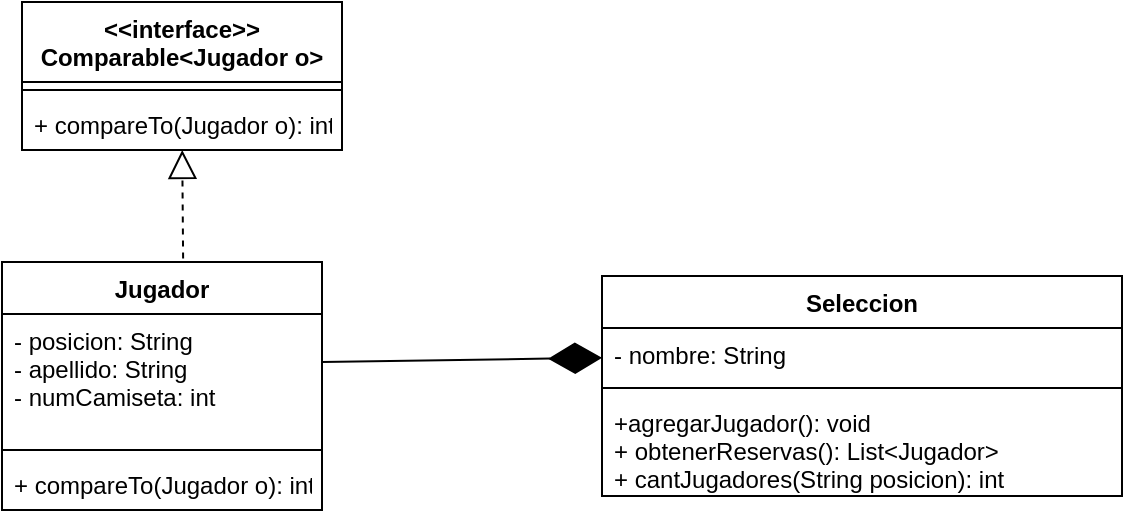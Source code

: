 <mxfile version="20.2.8" type="device"><diagram id="D1l39ejxvHAcyL6w1vol" name="Página-1"><mxGraphModel dx="924" dy="500" grid="1" gridSize="10" guides="1" tooltips="1" connect="1" arrows="1" fold="1" page="1" pageScale="1" pageWidth="827" pageHeight="1169" math="0" shadow="0"><root><mxCell id="0"/><mxCell id="1" parent="0"/><mxCell id="I2X70dDZeHebJRyr3E-0-1" value="Seleccion" style="swimlane;fontStyle=1;align=center;verticalAlign=top;childLayout=stackLayout;horizontal=1;startSize=26;horizontalStack=0;resizeParent=1;resizeParentMax=0;resizeLast=0;collapsible=1;marginBottom=0;" vertex="1" parent="1"><mxGeometry x="440" y="217" width="260" height="110" as="geometry"/></mxCell><mxCell id="I2X70dDZeHebJRyr3E-0-2" value="- nombre: String" style="text;strokeColor=none;fillColor=none;align=left;verticalAlign=top;spacingLeft=4;spacingRight=4;overflow=hidden;rotatable=0;points=[[0,0.5],[1,0.5]];portConstraint=eastwest;" vertex="1" parent="I2X70dDZeHebJRyr3E-0-1"><mxGeometry y="26" width="260" height="26" as="geometry"/></mxCell><mxCell id="I2X70dDZeHebJRyr3E-0-3" value="" style="line;strokeWidth=1;fillColor=none;align=left;verticalAlign=middle;spacingTop=-1;spacingLeft=3;spacingRight=3;rotatable=0;labelPosition=right;points=[];portConstraint=eastwest;strokeColor=inherit;" vertex="1" parent="I2X70dDZeHebJRyr3E-0-1"><mxGeometry y="52" width="260" height="8" as="geometry"/></mxCell><mxCell id="I2X70dDZeHebJRyr3E-0-4" value="+agregarJugador(): void&#10;+ obtenerReservas(): List&lt;Jugador&gt;&#10;+ cantJugadores(String posicion): int" style="text;strokeColor=none;fillColor=none;align=left;verticalAlign=top;spacingLeft=4;spacingRight=4;overflow=hidden;rotatable=0;points=[[0,0.5],[1,0.5]];portConstraint=eastwest;" vertex="1" parent="I2X70dDZeHebJRyr3E-0-1"><mxGeometry y="60" width="260" height="50" as="geometry"/></mxCell><mxCell id="I2X70dDZeHebJRyr3E-0-5" value="Jugador" style="swimlane;fontStyle=1;align=center;verticalAlign=top;childLayout=stackLayout;horizontal=1;startSize=26;horizontalStack=0;resizeParent=1;resizeParentMax=0;resizeLast=0;collapsible=1;marginBottom=0;" vertex="1" parent="1"><mxGeometry x="140" y="210" width="160" height="124" as="geometry"/></mxCell><mxCell id="I2X70dDZeHebJRyr3E-0-6" value="- posicion: String&#10;- apellido: String&#10;- numCamiseta: int" style="text;strokeColor=none;fillColor=none;align=left;verticalAlign=top;spacingLeft=4;spacingRight=4;overflow=hidden;rotatable=0;points=[[0,0.5],[1,0.5]];portConstraint=eastwest;" vertex="1" parent="I2X70dDZeHebJRyr3E-0-5"><mxGeometry y="26" width="160" height="64" as="geometry"/></mxCell><mxCell id="I2X70dDZeHebJRyr3E-0-7" value="" style="line;strokeWidth=1;fillColor=none;align=left;verticalAlign=middle;spacingTop=-1;spacingLeft=3;spacingRight=3;rotatable=0;labelPosition=right;points=[];portConstraint=eastwest;strokeColor=inherit;" vertex="1" parent="I2X70dDZeHebJRyr3E-0-5"><mxGeometry y="90" width="160" height="8" as="geometry"/></mxCell><mxCell id="I2X70dDZeHebJRyr3E-0-8" value="+ compareTo(Jugador o): int" style="text;strokeColor=none;fillColor=none;align=left;verticalAlign=top;spacingLeft=4;spacingRight=4;overflow=hidden;rotatable=0;points=[[0,0.5],[1,0.5]];portConstraint=eastwest;" vertex="1" parent="I2X70dDZeHebJRyr3E-0-5"><mxGeometry y="98" width="160" height="26" as="geometry"/></mxCell><mxCell id="I2X70dDZeHebJRyr3E-0-9" value="&lt;&lt;interface&gt;&gt;&#10;Comparable&lt;Jugador o&gt;" style="swimlane;fontStyle=1;align=center;verticalAlign=top;childLayout=stackLayout;horizontal=1;startSize=40;horizontalStack=0;resizeParent=1;resizeParentMax=0;resizeLast=0;collapsible=1;marginBottom=0;" vertex="1" parent="1"><mxGeometry x="150" y="80" width="160" height="74" as="geometry"/></mxCell><mxCell id="I2X70dDZeHebJRyr3E-0-11" value="" style="line;strokeWidth=1;fillColor=none;align=left;verticalAlign=middle;spacingTop=-1;spacingLeft=3;spacingRight=3;rotatable=0;labelPosition=right;points=[];portConstraint=eastwest;strokeColor=inherit;" vertex="1" parent="I2X70dDZeHebJRyr3E-0-9"><mxGeometry y="40" width="160" height="8" as="geometry"/></mxCell><mxCell id="I2X70dDZeHebJRyr3E-0-12" value="+ compareTo(Jugador o): int" style="text;strokeColor=none;fillColor=none;align=left;verticalAlign=top;spacingLeft=4;spacingRight=4;overflow=hidden;rotatable=0;points=[[0,0.5],[1,0.5]];portConstraint=eastwest;" vertex="1" parent="I2X70dDZeHebJRyr3E-0-9"><mxGeometry y="48" width="160" height="26" as="geometry"/></mxCell><mxCell id="I2X70dDZeHebJRyr3E-0-13" value="" style="endArrow=diamondThin;endFill=1;endSize=24;html=1;rounded=0;" edge="1" parent="1" target="I2X70dDZeHebJRyr3E-0-2"><mxGeometry width="160" relative="1" as="geometry"><mxPoint x="300" y="260" as="sourcePoint"/><mxPoint x="310" y="110" as="targetPoint"/></mxGeometry></mxCell><mxCell id="I2X70dDZeHebJRyr3E-0-15" value="" style="endArrow=block;dashed=1;endFill=0;endSize=12;html=1;rounded=0;exitX=0.566;exitY=-0.014;exitDx=0;exitDy=0;exitPerimeter=0;" edge="1" parent="1" source="I2X70dDZeHebJRyr3E-0-5" target="I2X70dDZeHebJRyr3E-0-12"><mxGeometry width="160" relative="1" as="geometry"><mxPoint x="450" y="140" as="sourcePoint"/><mxPoint x="610" y="140" as="targetPoint"/></mxGeometry></mxCell></root></mxGraphModel></diagram></mxfile>